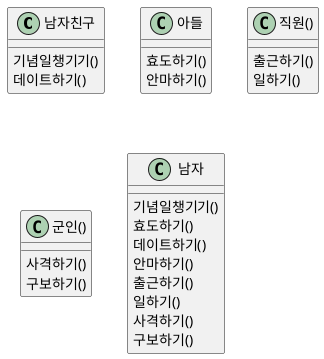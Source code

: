 @startuml
class 남자친구{
기념일챙기기()
데이트하기()
}
class 아들{
효도하기()
안마하기()
}
class 직원(){
출근하기()
일하기()
}
class 군인(){
사격하기()
구보하기()
}

class 남자 {
기념일챙기기()
효도하기()
데이트하기()
안마하기()
출근하기()
일하기()
사격하기()
구보하기()
}
@enduml